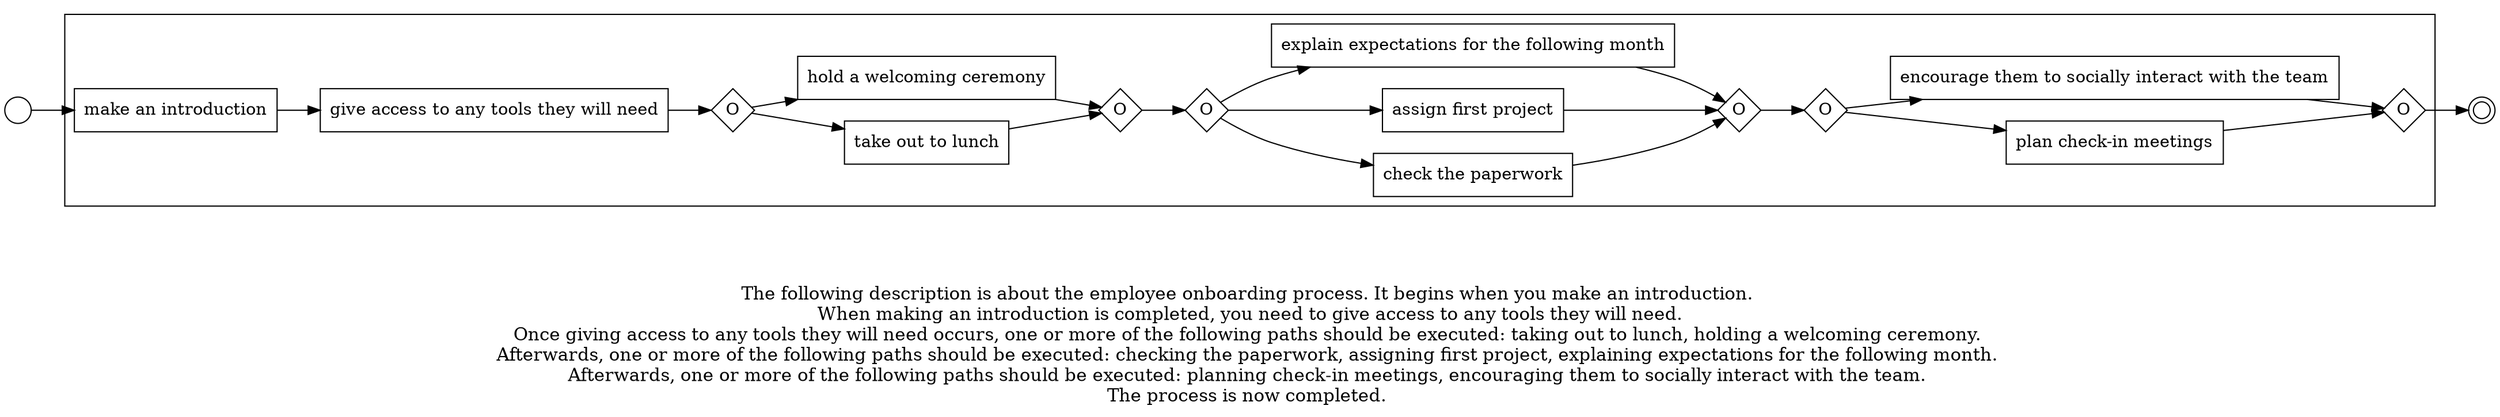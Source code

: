digraph employee_onboarding_process_195 {
	graph [rankdir=LR]
	START_NODE [label="" shape=circle width=0.3]
	subgraph CLUSTER_0 {
		"make an introduction" [shape=box]
		"give access to any tools they will need" [shape=box]
		"make an introduction" -> "give access to any tools they will need"
		"OR_SPLIT--3. First day_WTPM" [label=O fixedsize=true shape=diamond width=0.5]
		"give access to any tools they will need" -> "OR_SPLIT--3. First day_WTPM"
		"take out to lunch" [shape=box]
		"OR_SPLIT--3. First day_WTPM" -> "take out to lunch"
		"hold a welcoming ceremony" [shape=box]
		"OR_SPLIT--3. First day_WTPM" -> "hold a welcoming ceremony"
		"OR_JOIN--3. First day_WTPM" [label=O fixedsize=true shape=diamond width=0.5]
		"take out to lunch" -> "OR_JOIN--3. First day_WTPM"
		"hold a welcoming ceremony" -> "OR_JOIN--3. First day_WTPM"
		"OR_SPLIT--4. First week_YGQZ" [label=O fixedsize=true shape=diamond width=0.5]
		"OR_JOIN--3. First day_WTPM" -> "OR_SPLIT--4. First week_YGQZ"
		"check the paperwork" [shape=box]
		"OR_SPLIT--4. First week_YGQZ" -> "check the paperwork"
		"assign first project" [shape=box]
		"OR_SPLIT--4. First week_YGQZ" -> "assign first project"
		"explain expectations for the following month" [shape=box]
		"OR_SPLIT--4. First week_YGQZ" -> "explain expectations for the following month"
		"OR_JOIN--4. First week_YGQZ" [label=O fixedsize=true shape=diamond width=0.5]
		"check the paperwork" -> "OR_JOIN--4. First week_YGQZ"
		"assign first project" -> "OR_JOIN--4. First week_YGQZ"
		"explain expectations for the following month" -> "OR_JOIN--4. First week_YGQZ"
		"OR_SPLIT--5. First month_EW2C" [label=O fixedsize=true shape=diamond width=0.5]
		"OR_JOIN--4. First week_YGQZ" -> "OR_SPLIT--5. First month_EW2C"
		"plan check-in meetings" [shape=box]
		"OR_SPLIT--5. First month_EW2C" -> "plan check-in meetings"
		"encourage them to socially interact with the team" [shape=box]
		"OR_SPLIT--5. First month_EW2C" -> "encourage them to socially interact with the team"
		"OR_JOIN--5. First month_EW2C" [label=O fixedsize=true shape=diamond width=0.5]
		"plan check-in meetings" -> "OR_JOIN--5. First month_EW2C"
		"encourage them to socially interact with the team" -> "OR_JOIN--5. First month_EW2C"
	}
	START_NODE -> "make an introduction"
	END_NODE [label="" shape=doublecircle width=0.2]
	"OR_JOIN--5. First month_EW2C" -> END_NODE
	fontsize=15 label="\n\n
The following description is about the employee onboarding process. It begins when you make an introduction. 
When making an introduction is completed, you need to give access to any tools they will need.
Once giving access to any tools they will need occurs, one or more of the following paths should be executed: taking out to lunch, holding a welcoming ceremony. 
Afterwards, one or more of the following paths should be executed: checking the paperwork, assigning first project, explaining expectations for the following month. 
Afterwards, one or more of the following paths should be executed: planning check-in meetings, encouraging them to socially interact with the team. 
The process is now completed. 
"
}
